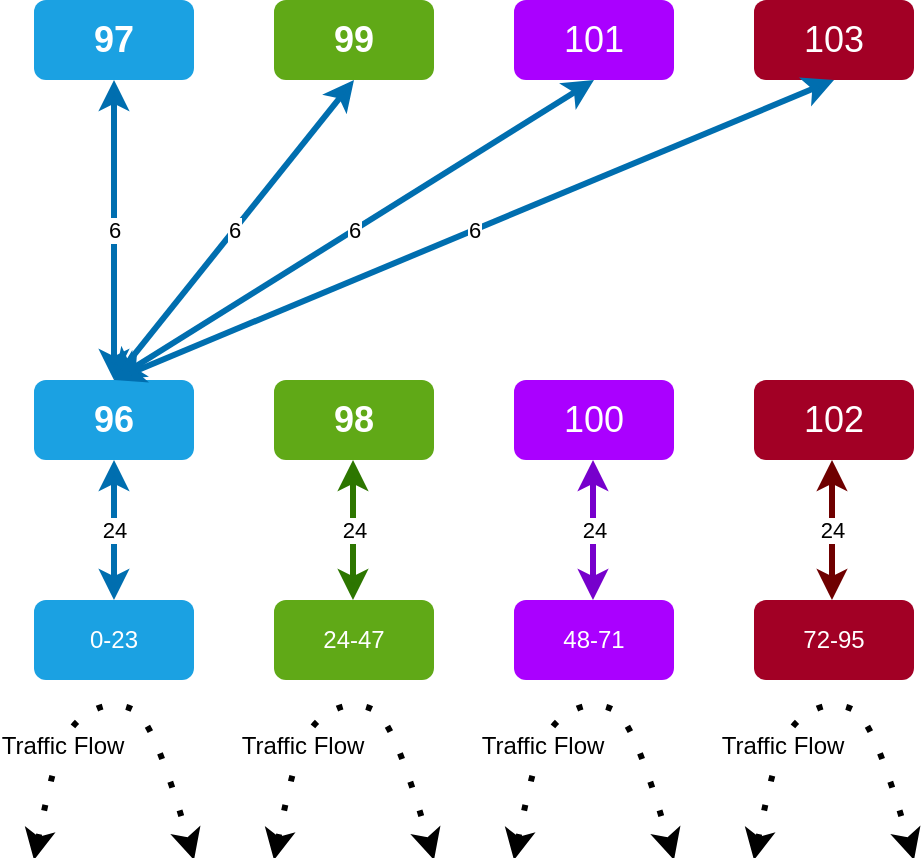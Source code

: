 <mxfile version="10.8.7" type="github"><diagram id="s4OD0SoGw4W0iyVjB6UI" name="Page-1"><mxGraphModel dx="1916" dy="908" grid="1" gridSize="10" guides="1" tooltips="1" connect="1" arrows="1" fold="1" page="1" pageScale="1" pageWidth="850" pageHeight="1100" math="0" shadow="0"><root><mxCell id="0"/><mxCell id="1" parent="0"/><mxCell id="Ym-zPBsQIMdJajePks9g-3" value="0-23" style="rounded=1;whiteSpace=wrap;html=1;shadow=0;glass=0;fillColor=#1ba1e2;strokeColor=none;fontColor=#ffffff;" vertex="1" parent="1"><mxGeometry x="160" y="630" width="80" height="40" as="geometry"/></mxCell><mxCell id="Ym-zPBsQIMdJajePks9g-4" value="24-47" style="rounded=1;whiteSpace=wrap;html=1;shadow=0;glass=0;fillColor=#60a917;strokeColor=none;fontColor=#ffffff;" vertex="1" parent="1"><mxGeometry x="280" y="630" width="80" height="40" as="geometry"/></mxCell><mxCell id="Ym-zPBsQIMdJajePks9g-5" value="48-71" style="rounded=1;whiteSpace=wrap;html=1;shadow=0;glass=0;fillColor=#aa00ff;strokeColor=none;fontColor=#ffffff;" vertex="1" parent="1"><mxGeometry x="400" y="630" width="80" height="40" as="geometry"/></mxCell><mxCell id="Ym-zPBsQIMdJajePks9g-6" value="72-95" style="rounded=1;whiteSpace=wrap;html=1;shadow=0;glass=0;fillColor=#a20025;strokeColor=none;fontColor=#ffffff;" vertex="1" parent="1"><mxGeometry x="520" y="630" width="80" height="40" as="geometry"/></mxCell><mxCell id="Ym-zPBsQIMdJajePks9g-7" value="&lt;font style=&quot;font-size: 18px&quot;&gt;&lt;b&gt;96&lt;/b&gt;&lt;/font&gt;" style="rounded=1;whiteSpace=wrap;html=1;shadow=0;glass=0;fillColor=#1ba1e2;strokeColor=none;fontColor=#ffffff;" vertex="1" parent="1"><mxGeometry x="160" y="520" width="80" height="40" as="geometry"/></mxCell><mxCell id="Ym-zPBsQIMdJajePks9g-8" value="&lt;b&gt;&lt;font style=&quot;font-size: 18px&quot;&gt;98&lt;/font&gt;&lt;/b&gt;" style="rounded=1;whiteSpace=wrap;html=1;shadow=0;glass=0;fillColor=#60a917;strokeColor=none;fontColor=#ffffff;" vertex="1" parent="1"><mxGeometry x="280" y="520" width="80" height="40" as="geometry"/></mxCell><mxCell id="Ym-zPBsQIMdJajePks9g-9" value="&lt;font style=&quot;font-size: 18px&quot;&gt;100&lt;/font&gt;" style="rounded=1;whiteSpace=wrap;html=1;shadow=0;glass=0;fillColor=#aa00ff;strokeColor=none;fontColor=#ffffff;" vertex="1" parent="1"><mxGeometry x="400" y="520" width="80" height="40" as="geometry"/></mxCell><mxCell id="Ym-zPBsQIMdJajePks9g-10" value="&lt;font style=&quot;font-size: 18px&quot;&gt;102&lt;/font&gt;" style="rounded=1;whiteSpace=wrap;html=1;shadow=0;glass=0;fillColor=#a20025;strokeColor=none;fontColor=#ffffff;" vertex="1" parent="1"><mxGeometry x="520" y="520" width="80" height="40" as="geometry"/></mxCell><mxCell id="Ym-zPBsQIMdJajePks9g-11" value="&lt;span style=&quot;font-size: 18px&quot;&gt;&lt;b&gt;97&lt;/b&gt;&lt;/span&gt;" style="rounded=1;whiteSpace=wrap;html=1;shadow=0;glass=0;fillColor=#1ba1e2;strokeColor=none;fontColor=#ffffff;" vertex="1" parent="1"><mxGeometry x="160" y="330" width="80" height="40" as="geometry"/></mxCell><mxCell id="Ym-zPBsQIMdJajePks9g-12" value="&lt;b&gt;&lt;font style=&quot;font-size: 18px&quot;&gt;99&lt;/font&gt;&lt;/b&gt;" style="rounded=1;whiteSpace=wrap;html=1;shadow=0;glass=0;fillColor=#60a917;strokeColor=none;fontColor=#ffffff;" vertex="1" parent="1"><mxGeometry x="280" y="330" width="80" height="40" as="geometry"/></mxCell><mxCell id="Ym-zPBsQIMdJajePks9g-13" value="&lt;font style=&quot;font-size: 18px&quot;&gt;101&lt;/font&gt;" style="rounded=1;whiteSpace=wrap;html=1;shadow=0;glass=0;fillColor=#aa00ff;strokeColor=none;fontColor=#ffffff;" vertex="1" parent="1"><mxGeometry x="400" y="330" width="80" height="40" as="geometry"/></mxCell><mxCell id="Ym-zPBsQIMdJajePks9g-14" value="&lt;font style=&quot;font-size: 18px&quot;&gt;103&lt;/font&gt;" style="rounded=1;whiteSpace=wrap;html=1;shadow=0;glass=0;fillColor=#a20025;strokeColor=none;fontColor=#ffffff;" vertex="1" parent="1"><mxGeometry x="520" y="330" width="80" height="40" as="geometry"/></mxCell><mxCell id="Ym-zPBsQIMdJajePks9g-17" value="24" style="endArrow=classic;startArrow=classic;html=1;shadow=0;strokeWidth=3;entryX=0.5;entryY=1;entryDx=0;entryDy=0;fillColor=#1ba1e2;strokeColor=#006EAF;" edge="1" parent="1" source="Ym-zPBsQIMdJajePks9g-3" target="Ym-zPBsQIMdJajePks9g-7"><mxGeometry width="50" height="50" relative="1" as="geometry"><mxPoint x="150" y="760" as="sourcePoint"/><mxPoint x="200" y="710" as="targetPoint"/></mxGeometry></mxCell><mxCell id="Ym-zPBsQIMdJajePks9g-18" value="24" style="endArrow=classic;startArrow=classic;html=1;shadow=0;strokeWidth=3;entryX=0.5;entryY=1;entryDx=0;entryDy=0;fillColor=#60a917;strokeColor=#2D7600;" edge="1" parent="1"><mxGeometry width="50" height="50" relative="1" as="geometry"><mxPoint x="319.5" y="630" as="sourcePoint"/><mxPoint x="319.5" y="560" as="targetPoint"/></mxGeometry></mxCell><mxCell id="Ym-zPBsQIMdJajePks9g-19" value="24" style="endArrow=classic;startArrow=classic;html=1;shadow=0;strokeWidth=3;entryX=0.5;entryY=1;entryDx=0;entryDy=0;fillColor=#aa00ff;strokeColor=#7700CC;" edge="1" parent="1"><mxGeometry width="50" height="50" relative="1" as="geometry"><mxPoint x="439.5" y="630" as="sourcePoint"/><mxPoint x="439.5" y="560" as="targetPoint"/></mxGeometry></mxCell><mxCell id="Ym-zPBsQIMdJajePks9g-20" value="24" style="endArrow=classic;startArrow=classic;html=1;shadow=0;strokeWidth=3;entryX=0.5;entryY=1;entryDx=0;entryDy=0;fillColor=#a20025;strokeColor=#6F0000;" edge="1" parent="1"><mxGeometry width="50" height="50" relative="1" as="geometry"><mxPoint x="559" y="630" as="sourcePoint"/><mxPoint x="559" y="560" as="targetPoint"/></mxGeometry></mxCell><mxCell id="Ym-zPBsQIMdJajePks9g-22" value="6" style="endArrow=classic;startArrow=classic;html=1;shadow=0;strokeWidth=3;entryX=0.5;entryY=1;entryDx=0;entryDy=0;fillColor=#1ba1e2;strokeColor=#006EAF;" edge="1" parent="1" source="Ym-zPBsQIMdJajePks9g-7" target="Ym-zPBsQIMdJajePks9g-11"><mxGeometry width="50" height="50" relative="1" as="geometry"><mxPoint x="110" y="620" as="sourcePoint"/><mxPoint x="110" y="550" as="targetPoint"/></mxGeometry></mxCell><mxCell id="Ym-zPBsQIMdJajePks9g-23" value="6" style="endArrow=classic;startArrow=classic;html=1;shadow=0;strokeWidth=3;entryX=0.5;entryY=1;entryDx=0;entryDy=0;fillColor=#1ba1e2;strokeColor=#006EAF;exitX=0.5;exitY=0;exitDx=0;exitDy=0;" edge="1" parent="1" source="Ym-zPBsQIMdJajePks9g-7" target="Ym-zPBsQIMdJajePks9g-12"><mxGeometry width="50" height="50" relative="1" as="geometry"><mxPoint x="270" y="520" as="sourcePoint"/><mxPoint x="270" y="370" as="targetPoint"/></mxGeometry></mxCell><mxCell id="Ym-zPBsQIMdJajePks9g-24" value="6" style="endArrow=classic;startArrow=classic;html=1;shadow=0;strokeWidth=3;entryX=0.5;entryY=1;entryDx=0;entryDy=0;fillColor=#1ba1e2;strokeColor=#006EAF;exitX=0.5;exitY=0;exitDx=0;exitDy=0;" edge="1" parent="1" source="Ym-zPBsQIMdJajePks9g-7" target="Ym-zPBsQIMdJajePks9g-13"><mxGeometry width="50" height="50" relative="1" as="geometry"><mxPoint x="250" y="540" as="sourcePoint"/><mxPoint x="370" y="390" as="targetPoint"/></mxGeometry></mxCell><mxCell id="Ym-zPBsQIMdJajePks9g-25" value="6" style="endArrow=classic;startArrow=classic;html=1;shadow=0;strokeWidth=3;entryX=0.5;entryY=1;entryDx=0;entryDy=0;fillColor=#1ba1e2;strokeColor=#006EAF;" edge="1" parent="1" target="Ym-zPBsQIMdJajePks9g-14"><mxGeometry width="50" height="50" relative="1" as="geometry"><mxPoint x="200" y="520" as="sourcePoint"/><mxPoint x="480" y="390" as="targetPoint"/></mxGeometry></mxCell><mxCell id="Ym-zPBsQIMdJajePks9g-26" value="" style="curved=1;endArrow=classic;html=1;shadow=0;strokeWidth=3;startArrow=classic;startFill=1;dashed=1;dashPattern=1 4;" edge="1" parent="1"><mxGeometry width="50" height="50" relative="1" as="geometry"><mxPoint x="160" y="760" as="sourcePoint"/><mxPoint x="240" y="760" as="targetPoint"/><Array as="points"><mxPoint x="170" y="710"/><mxPoint x="180" y="690"/><mxPoint x="200" y="680"/><mxPoint x="220" y="690"/></Array></mxGeometry></mxCell><mxCell id="Ym-zPBsQIMdJajePks9g-27" value="Traffic Flow" style="text;html=1;resizable=0;points=[];align=center;verticalAlign=middle;labelBackgroundColor=#ffffff;" vertex="1" connectable="0" parent="Ym-zPBsQIMdJajePks9g-26"><mxGeometry x="-0.381" relative="1" as="geometry"><mxPoint as="offset"/></mxGeometry></mxCell><mxCell id="Ym-zPBsQIMdJajePks9g-28" value="" style="curved=1;endArrow=classic;html=1;shadow=0;strokeWidth=3;startArrow=classic;startFill=1;dashed=1;dashPattern=1 4;" edge="1" parent="1"><mxGeometry width="50" height="50" relative="1" as="geometry"><mxPoint x="280" y="760" as="sourcePoint"/><mxPoint x="360" y="760" as="targetPoint"/><Array as="points"><mxPoint x="290" y="710"/><mxPoint x="300" y="690"/><mxPoint x="320" y="680"/><mxPoint x="340" y="690"/></Array></mxGeometry></mxCell><mxCell id="Ym-zPBsQIMdJajePks9g-29" value="Traffic Flow" style="text;html=1;resizable=0;points=[];align=center;verticalAlign=middle;labelBackgroundColor=#ffffff;" vertex="1" connectable="0" parent="Ym-zPBsQIMdJajePks9g-28"><mxGeometry x="-0.381" relative="1" as="geometry"><mxPoint as="offset"/></mxGeometry></mxCell><mxCell id="Ym-zPBsQIMdJajePks9g-30" value="" style="curved=1;endArrow=classic;html=1;shadow=0;strokeWidth=3;startArrow=classic;startFill=1;dashed=1;dashPattern=1 4;" edge="1" parent="1"><mxGeometry width="50" height="50" relative="1" as="geometry"><mxPoint x="400" y="760" as="sourcePoint"/><mxPoint x="480" y="760" as="targetPoint"/><Array as="points"><mxPoint x="410" y="710"/><mxPoint x="420" y="690"/><mxPoint x="440" y="680"/><mxPoint x="460" y="690"/></Array></mxGeometry></mxCell><mxCell id="Ym-zPBsQIMdJajePks9g-31" value="Traffic Flow" style="text;html=1;resizable=0;points=[];align=center;verticalAlign=middle;labelBackgroundColor=#ffffff;" vertex="1" connectable="0" parent="Ym-zPBsQIMdJajePks9g-30"><mxGeometry x="-0.381" relative="1" as="geometry"><mxPoint as="offset"/></mxGeometry></mxCell><mxCell id="Ym-zPBsQIMdJajePks9g-32" value="" style="curved=1;endArrow=classic;html=1;shadow=0;strokeWidth=3;startArrow=classic;startFill=1;dashed=1;dashPattern=1 4;" edge="1" parent="1"><mxGeometry width="50" height="50" relative="1" as="geometry"><mxPoint x="520" y="760" as="sourcePoint"/><mxPoint x="600" y="760" as="targetPoint"/><Array as="points"><mxPoint x="530" y="710"/><mxPoint x="540" y="690"/><mxPoint x="560" y="680"/><mxPoint x="580" y="690"/></Array></mxGeometry></mxCell><mxCell id="Ym-zPBsQIMdJajePks9g-33" value="Traffic Flow" style="text;html=1;resizable=0;points=[];align=center;verticalAlign=middle;labelBackgroundColor=#ffffff;" vertex="1" connectable="0" parent="Ym-zPBsQIMdJajePks9g-32"><mxGeometry x="-0.381" relative="1" as="geometry"><mxPoint as="offset"/></mxGeometry></mxCell></root></mxGraphModel></diagram></mxfile>